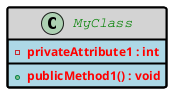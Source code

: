 @startuml

skinparam ClassAttributeFontColor red
skinparam ClassAttributeFontName Helvetica
skinparam ClassAttributeFontSize 12
skinparam ClassAttributeFontStyle bold
skinparam ClassAttributeIconSize 8
skinparam ClassBackgroundColor lightblue
skinparam ClassBorderColor black
skinparam ClassBorderThickness 2
skinparam ClassFontColor green
skinparam ClassFontName Courier
skinparam ClassFontSize 14
skinparam ClassFontStyle italic
skinparam ClassHeaderBackgroundColor lightgrey
skinparam ClassStereotypeFontColor blue
skinparam ClassStereotypeFontName Times
skinparam ClassStereotypeFontSize 16
skinparam ClassStereotypeFontStyle plain

class MyClass {
    -privateAttribute1 : int
    +publicMethod1() : void
}

@enduml

